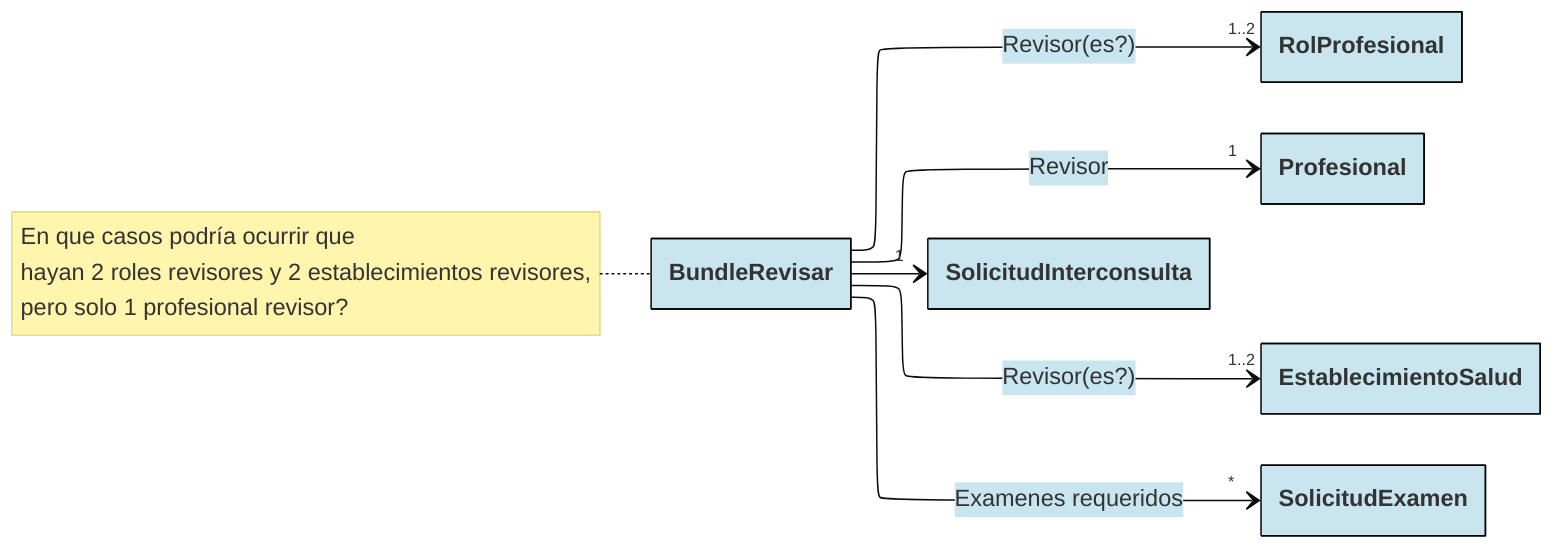 ---
config:
  layout: elk
  theme: base
  class:
    hideEmptyMembersBox: true
  themeVariables:
    primaryBorderColor: "#000000"
    primaryColor: "#C9E6F0"
---

classDiagram
direction LR



BundleRevisar --> "1" SolicitudInterconsulta
link SolicitudInterconsulta "https://github.com/chris-f23/diagramas-fhir-tei/blob/main/docs/SolicitudInterconsulta.mmd"

BundleRevisar --> "1..2" RolProfesional: Revisor(es?)
link RolProfesional "https://github.com/chris-f23/diagramas-fhir-tei/blob/main/docs/RolProfesional.mmd"

BundleRevisar --> "1" Profesional: Revisor
link Profesional "https://github.com/chris-f23/diagramas-fhir-tei/blob/main/docs/Profesional.mmd"

BundleRevisar --> "1..2" EstablecimientoSalud: Revisor(es?)
link EstablecimientoSalud "https://github.com/chris-f23/diagramas-fhir-tei/blob/main/docs/EstablecimientoSalud.mmd"

BundleRevisar --> "*" SolicitudExamen: Examenes requeridos
link SolicitudExamen "https://github.com/chris-f23/diagramas-fhir-tei/blob/main/docs/SolicitudExamen.mmd"
note for BundleRevisar "En que casos podría ocurrir que
hayan 2 roles revisores y 2 establecimientos revisores,
pero solo 1 profesional revisor?"

%% RolProfesional ..> "1" EstablecimientoSalud
%% RolProfesional ..> "1" Profesional

%% SolicitudInterconsulta ..> "1" Paciente: Subject
%% SolicitudInterconsulta ..> "0..1" AtencionInicial: Encounter
%% SolicitudInterconsulta ..> "0..1" RolProfesional: Requester


%% AtencionInicial ..> "1" Paciente: Subject
%% AtencionInicial ..> "1" CondicionDiagnostico: Diagnostico de inicio



%% SolicitudInterconsulta ..> "0..1" CondicionDiagnostico: Diagnostico de inicio
%% SolicitudInterconsulta ..> "*" AlergiaOIntolerancia: Alergias
%% SolicitudInterconsulta ..> "0..1" Observacion: Indice de comorbilidad
%% SolicitudInterconsulta ..> "0..1" Observacion: Es cuidador
%% SolicitudInterconsulta ..> "0..1" Observacion: Tiene discapacidad
%% SolicitudInterconsulta ..> "0..1" MotivoDerivacion: Motivo de derivación
%% SolicitudInterconsulta ..> "*" SolicitudExamen: Solicitudes de examenes
%% SolicitudInterconsulta ..> "*" Observacion: Resultados de examenes